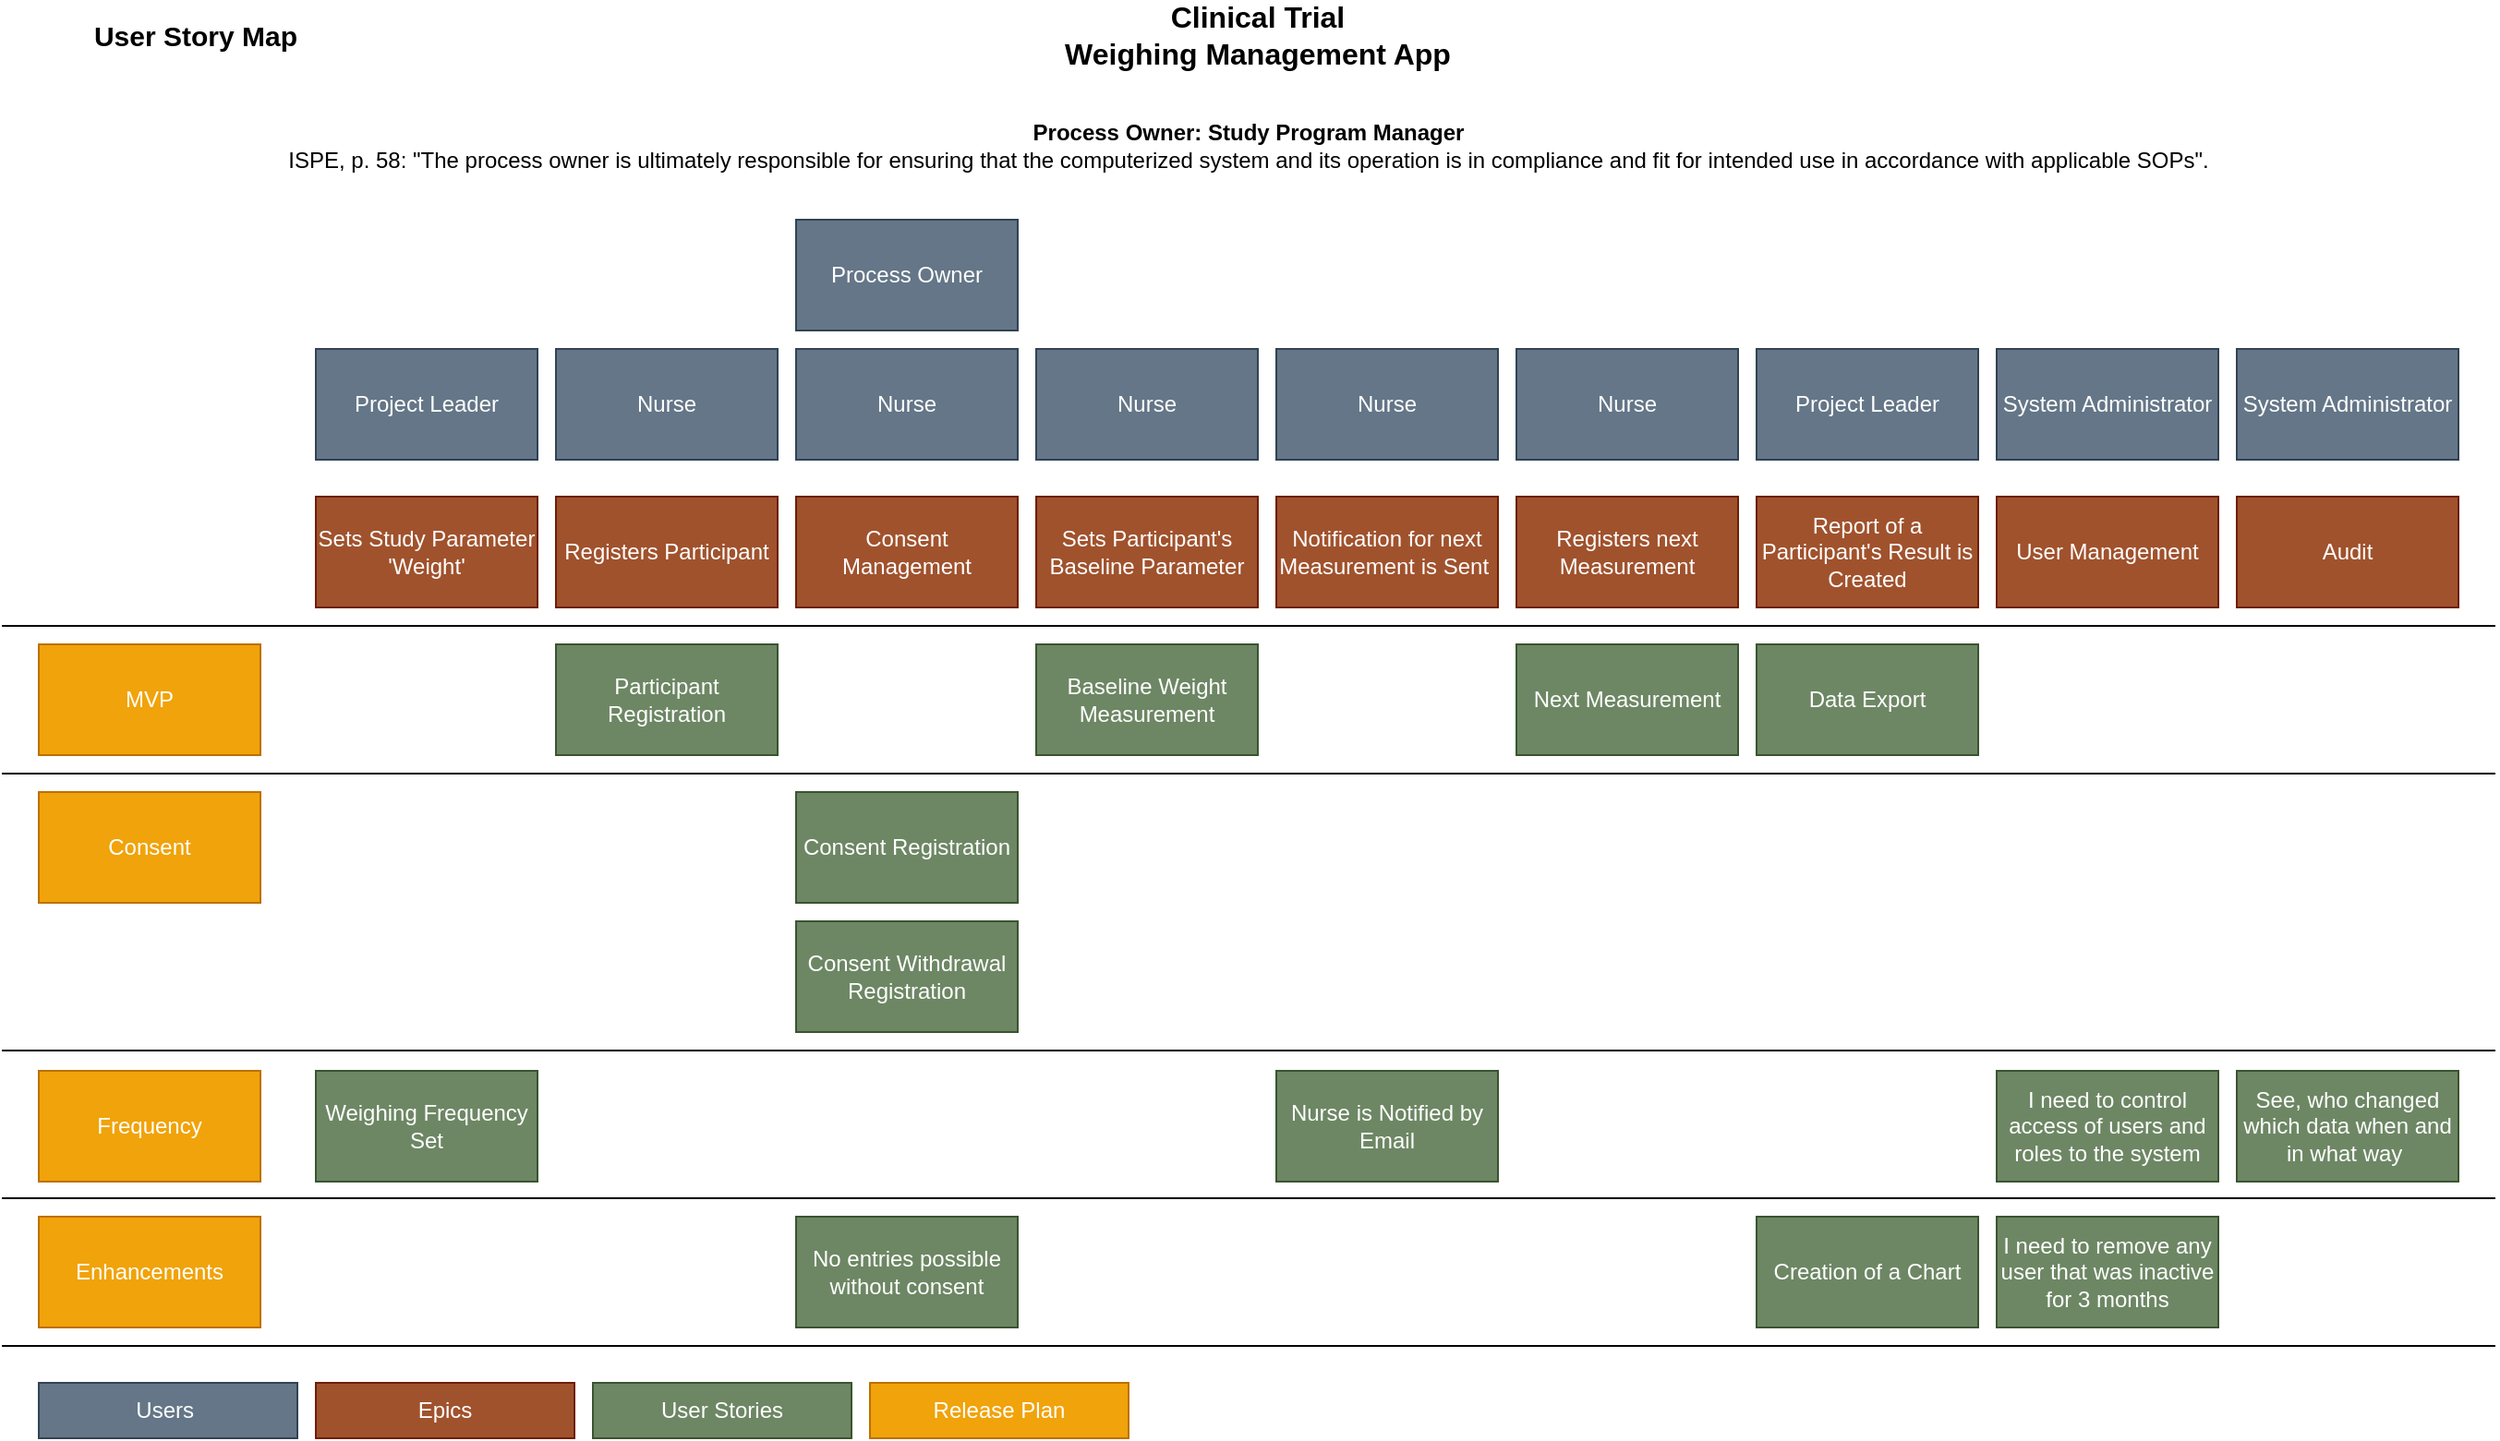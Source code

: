 <mxfile version="13.0.3" type="device"><diagram id="zlla4iGAVIT4KYavv7vl" name="Page-1"><mxGraphModel dx="1469" dy="592" grid="1" gridSize="10" guides="1" tooltips="1" connect="1" arrows="1" fold="1" page="1" pageScale="1" pageWidth="827" pageHeight="1169" math="0" shadow="0"><root><mxCell id="0"/><mxCell id="1" parent="0"/><mxCell id="rQxK1CKFgstgZ-w33M30-1" value="Project Leader" style="rounded=0;whiteSpace=wrap;html=1;fillColor=#647687;strokeColor=#314354;fontColor=#ffffff;" parent="1" vertex="1"><mxGeometry x="180" y="200" width="120" height="60" as="geometry"/></mxCell><mxCell id="rQxK1CKFgstgZ-w33M30-2" value="&lt;font style=&quot;font-size: 16px&quot;&gt;&lt;b&gt;Clinical Trial &lt;br&gt;Weighing Management App&lt;/b&gt;&lt;/font&gt;" style="text;html=1;strokeColor=none;fillColor=none;align=center;verticalAlign=middle;whiteSpace=wrap;rounded=0;" parent="1" vertex="1"><mxGeometry x="580" y="20" width="220" height="20" as="geometry"/></mxCell><mxCell id="rQxK1CKFgstgZ-w33M30-4" value="Registers next Measurement" style="rounded=0;whiteSpace=wrap;html=1;fillColor=#a0522d;strokeColor=#6D1F00;fontColor=#ffffff;" parent="1" vertex="1"><mxGeometry x="830" y="280" width="120" height="60" as="geometry"/></mxCell><mxCell id="rQxK1CKFgstgZ-w33M30-5" value="MVP" style="rounded=0;whiteSpace=wrap;html=1;fillColor=#f0a30a;strokeColor=#BD7000;fontColor=#ffffff;" parent="1" vertex="1"><mxGeometry x="30" y="360" width="120" height="60" as="geometry"/></mxCell><mxCell id="rQxK1CKFgstgZ-w33M30-6" value="Sets Study Parameter 'Weight'" style="rounded=0;whiteSpace=wrap;html=1;fillColor=#a0522d;strokeColor=#6D1F00;fontColor=#ffffff;" parent="1" vertex="1"><mxGeometry x="180" y="280" width="120" height="60" as="geometry"/></mxCell><mxCell id="rQxK1CKFgstgZ-w33M30-7" value="Registers Participant" style="rounded=0;whiteSpace=wrap;html=1;fillColor=#a0522d;strokeColor=#6D1F00;fontColor=#ffffff;" parent="1" vertex="1"><mxGeometry x="310" y="280" width="120" height="60" as="geometry"/></mxCell><mxCell id="rQxK1CKFgstgZ-w33M30-8" value="Consent Management" style="rounded=0;whiteSpace=wrap;html=1;fillColor=#a0522d;strokeColor=#6D1F00;fontColor=#ffffff;" parent="1" vertex="1"><mxGeometry x="440" y="280" width="120" height="60" as="geometry"/></mxCell><mxCell id="rQxK1CKFgstgZ-w33M30-9" value="Sets Participant's Baseline Parameter" style="rounded=0;whiteSpace=wrap;html=1;fillColor=#a0522d;strokeColor=#6D1F00;fontColor=#ffffff;" parent="1" vertex="1"><mxGeometry x="570" y="280" width="120" height="60" as="geometry"/></mxCell><mxCell id="rQxK1CKFgstgZ-w33M30-10" value="Notification for next Measurement is Sent&amp;nbsp;" style="rounded=0;whiteSpace=wrap;html=1;fillColor=#a0522d;strokeColor=#6D1F00;fontColor=#ffffff;" parent="1" vertex="1"><mxGeometry x="700" y="280" width="120" height="60" as="geometry"/></mxCell><mxCell id="rQxK1CKFgstgZ-w33M30-11" value="Report of a Participant's Result is Created" style="rounded=0;whiteSpace=wrap;html=1;fillColor=#a0522d;strokeColor=#6D1F00;fontColor=#ffffff;" parent="1" vertex="1"><mxGeometry x="960" y="280" width="120" height="60" as="geometry"/></mxCell><mxCell id="rQxK1CKFgstgZ-w33M30-12" value="Nurse" style="rounded=0;whiteSpace=wrap;html=1;fillColor=#647687;strokeColor=#314354;fontColor=#ffffff;" parent="1" vertex="1"><mxGeometry x="310" y="200" width="120" height="60" as="geometry"/></mxCell><mxCell id="rQxK1CKFgstgZ-w33M30-13" value="Project Leader" style="rounded=0;whiteSpace=wrap;html=1;fillColor=#647687;strokeColor=#314354;fontColor=#ffffff;" parent="1" vertex="1"><mxGeometry x="960" y="200" width="120" height="60" as="geometry"/></mxCell><mxCell id="rQxK1CKFgstgZ-w33M30-14" value="Nurse" style="rounded=0;whiteSpace=wrap;html=1;fillColor=#647687;strokeColor=#314354;fontColor=#ffffff;" parent="1" vertex="1"><mxGeometry x="440" y="200" width="120" height="60" as="geometry"/></mxCell><mxCell id="rQxK1CKFgstgZ-w33M30-15" value="Nurse" style="rounded=0;whiteSpace=wrap;html=1;fillColor=#647687;strokeColor=#314354;fontColor=#ffffff;" parent="1" vertex="1"><mxGeometry x="570" y="200" width="120" height="60" as="geometry"/></mxCell><mxCell id="rQxK1CKFgstgZ-w33M30-16" value="Nurse" style="rounded=0;whiteSpace=wrap;html=1;fillColor=#647687;strokeColor=#314354;fontColor=#ffffff;" parent="1" vertex="1"><mxGeometry x="700" y="200" width="120" height="60" as="geometry"/></mxCell><mxCell id="rQxK1CKFgstgZ-w33M30-17" value="Nurse" style="rounded=0;whiteSpace=wrap;html=1;fillColor=#647687;strokeColor=#314354;fontColor=#ffffff;" parent="1" vertex="1"><mxGeometry x="830" y="200" width="120" height="60" as="geometry"/></mxCell><mxCell id="rQxK1CKFgstgZ-w33M30-19" value="Frequency" style="rounded=0;whiteSpace=wrap;html=1;fillColor=#f0a30a;strokeColor=#BD7000;fontColor=#ffffff;" parent="1" vertex="1"><mxGeometry x="30" y="591" width="120" height="60" as="geometry"/></mxCell><mxCell id="rQxK1CKFgstgZ-w33M30-20" value="Consent" style="rounded=0;whiteSpace=wrap;html=1;fillColor=#f0a30a;strokeColor=#BD7000;fontColor=#ffffff;" parent="1" vertex="1"><mxGeometry x="30" y="440" width="120" height="60" as="geometry"/></mxCell><mxCell id="rQxK1CKFgstgZ-w33M30-21" value="Participant Registration" style="rounded=0;whiteSpace=wrap;html=1;fillColor=#6d8764;strokeColor=#3A5431;fontColor=#ffffff;" parent="1" vertex="1"><mxGeometry x="310" y="360" width="120" height="60" as="geometry"/></mxCell><mxCell id="rQxK1CKFgstgZ-w33M30-22" value="Baseline Weight Measurement" style="rounded=0;whiteSpace=wrap;html=1;fillColor=#6d8764;strokeColor=#3A5431;fontColor=#ffffff;" parent="1" vertex="1"><mxGeometry x="570" y="360" width="120" height="60" as="geometry"/></mxCell><mxCell id="rQxK1CKFgstgZ-w33M30-24" value="Next Measurement" style="rounded=0;whiteSpace=wrap;html=1;fillColor=#6d8764;strokeColor=#3A5431;fontColor=#ffffff;" parent="1" vertex="1"><mxGeometry x="830" y="360" width="120" height="60" as="geometry"/></mxCell><mxCell id="rQxK1CKFgstgZ-w33M30-25" value="Data Export" style="rounded=0;whiteSpace=wrap;html=1;fillColor=#6d8764;strokeColor=#3A5431;fontColor=#ffffff;" parent="1" vertex="1"><mxGeometry x="960" y="360" width="120" height="60" as="geometry"/></mxCell><mxCell id="rQxK1CKFgstgZ-w33M30-27" value="Consent Registration" style="rounded=0;whiteSpace=wrap;html=1;fillColor=#6d8764;strokeColor=#3A5431;fontColor=#ffffff;" parent="1" vertex="1"><mxGeometry x="440" y="440" width="120" height="60" as="geometry"/></mxCell><mxCell id="rQxK1CKFgstgZ-w33M30-29" value="" style="endArrow=none;html=1;" parent="1" edge="1"><mxGeometry width="50" height="50" relative="1" as="geometry"><mxPoint x="10" y="430" as="sourcePoint"/><mxPoint x="1360" y="430" as="targetPoint"/></mxGeometry></mxCell><mxCell id="rQxK1CKFgstgZ-w33M30-30" value="" style="endArrow=none;html=1;" parent="1" edge="1"><mxGeometry width="50" height="50" relative="1" as="geometry"><mxPoint x="10" y="350" as="sourcePoint"/><mxPoint x="1360" y="350" as="targetPoint"/></mxGeometry></mxCell><mxCell id="rQxK1CKFgstgZ-w33M30-31" value="Consent Withdrawal Registration" style="rounded=0;whiteSpace=wrap;html=1;fillColor=#6d8764;strokeColor=#3A5431;fontColor=#ffffff;" parent="1" vertex="1"><mxGeometry x="440" y="510" width="120" height="60" as="geometry"/></mxCell><mxCell id="rQxK1CKFgstgZ-w33M30-33" value="" style="endArrow=none;html=1;" parent="1" edge="1"><mxGeometry width="50" height="50" relative="1" as="geometry"><mxPoint x="10" y="580" as="sourcePoint"/><mxPoint x="1360" y="580" as="targetPoint"/></mxGeometry></mxCell><mxCell id="rQxK1CKFgstgZ-w33M30-34" value="Weighing Frequency Set" style="rounded=0;whiteSpace=wrap;html=1;fillColor=#6d8764;strokeColor=#3A5431;fontColor=#ffffff;" parent="1" vertex="1"><mxGeometry x="180" y="591" width="120" height="60" as="geometry"/></mxCell><mxCell id="rQxK1CKFgstgZ-w33M30-35" value="Nurse is Notified by Email" style="rounded=0;whiteSpace=wrap;html=1;fillColor=#6d8764;strokeColor=#3A5431;fontColor=#ffffff;" parent="1" vertex="1"><mxGeometry x="700" y="591" width="120" height="60" as="geometry"/></mxCell><mxCell id="rQxK1CKFgstgZ-w33M30-38" value="I need to control access of users and roles to the system" style="rounded=0;whiteSpace=wrap;html=1;fillColor=#6d8764;strokeColor=#3A5431;fontColor=#ffffff;" parent="1" vertex="1"><mxGeometry x="1090" y="591" width="120" height="60" as="geometry"/></mxCell><mxCell id="LydpIN1Hz65hLNLUUXdE-1" value="See, who changed which data when and in what way&amp;nbsp;" style="rounded=0;whiteSpace=wrap;html=1;fillColor=#6d8764;strokeColor=#3A5431;fontColor=#ffffff;" parent="1" vertex="1"><mxGeometry x="1220" y="591" width="120" height="60" as="geometry"/></mxCell><mxCell id="LydpIN1Hz65hLNLUUXdE-3" value="System Administrator" style="rounded=0;whiteSpace=wrap;html=1;fillColor=#647687;strokeColor=#314354;fontColor=#ffffff;" parent="1" vertex="1"><mxGeometry x="1090" y="200" width="120" height="60" as="geometry"/></mxCell><mxCell id="LydpIN1Hz65hLNLUUXdE-5" value="" style="endArrow=none;html=1;" parent="1" edge="1"><mxGeometry width="50" height="50" relative="1" as="geometry"><mxPoint x="10" y="660" as="sourcePoint"/><mxPoint x="1360" y="660" as="targetPoint"/></mxGeometry></mxCell><mxCell id="LydpIN1Hz65hLNLUUXdE-6" value="Enhancements" style="rounded=0;whiteSpace=wrap;html=1;fillColor=#f0a30a;strokeColor=#BD7000;fontColor=#ffffff;" parent="1" vertex="1"><mxGeometry x="30" y="670" width="120" height="60" as="geometry"/></mxCell><mxCell id="LydpIN1Hz65hLNLUUXdE-8" value="" style="endArrow=none;html=1;" parent="1" edge="1"><mxGeometry width="50" height="50" relative="1" as="geometry"><mxPoint x="10" y="740" as="sourcePoint"/><mxPoint x="1360" y="740" as="targetPoint"/></mxGeometry></mxCell><mxCell id="LydpIN1Hz65hLNLUUXdE-13" value="&lt;b&gt;Process Owner: Study Program Manager&lt;/b&gt;&lt;br&gt;ISPE, p. 58: &quot;The process owner is ultimately responsible for ensuring that the computerized system and its operation is in compliance and fit for intended use in accordance with applicable SOPs&quot;." style="text;html=1;strokeColor=none;fillColor=none;align=center;verticalAlign=middle;whiteSpace=wrap;rounded=0;" parent="1" vertex="1"><mxGeometry x="10" y="80" width="1350" height="20" as="geometry"/></mxCell><mxCell id="LydpIN1Hz65hLNLUUXdE-15" value="User Stories" style="rounded=0;whiteSpace=wrap;html=1;fillColor=#6d8764;strokeColor=#3A5431;fontColor=#ffffff;" parent="1" vertex="1"><mxGeometry x="330" y="760" width="140" height="30" as="geometry"/></mxCell><mxCell id="LydpIN1Hz65hLNLUUXdE-17" value="Release Plan" style="rounded=0;whiteSpace=wrap;html=1;fillColor=#f0a30a;strokeColor=#BD7000;fontColor=#ffffff;" parent="1" vertex="1"><mxGeometry x="480" y="760" width="140" height="30" as="geometry"/></mxCell><mxCell id="LydpIN1Hz65hLNLUUXdE-18" value="Epics" style="rounded=0;whiteSpace=wrap;html=1;fillColor=#a0522d;strokeColor=#6D1F00;fontColor=#ffffff;" parent="1" vertex="1"><mxGeometry x="180" y="760" width="140" height="30" as="geometry"/></mxCell><mxCell id="LydpIN1Hz65hLNLUUXdE-20" value="Users&amp;nbsp;" style="rounded=0;whiteSpace=wrap;html=1;fillColor=#647687;strokeColor=#314354;fontColor=#ffffff;" parent="1" vertex="1"><mxGeometry x="30" y="760" width="140" height="30" as="geometry"/></mxCell><mxCell id="LydpIN1Hz65hLNLUUXdE-22" value="No entries possible without consent" style="rounded=0;whiteSpace=wrap;html=1;fillColor=#6d8764;strokeColor=#3A5431;fontColor=#ffffff;" parent="1" vertex="1"><mxGeometry x="440" y="670" width="120" height="60" as="geometry"/></mxCell><mxCell id="LydpIN1Hz65hLNLUUXdE-24" value="User Management" style="rounded=0;whiteSpace=wrap;html=1;fillColor=#a0522d;strokeColor=#6D1F00;fontColor=#ffffff;" parent="1" vertex="1"><mxGeometry x="1090" y="280" width="120" height="60" as="geometry"/></mxCell><mxCell id="LydpIN1Hz65hLNLUUXdE-25" value="I need to remove any user that was inactive for 3 months" style="rounded=0;whiteSpace=wrap;html=1;fillColor=#6d8764;strokeColor=#3A5431;fontColor=#ffffff;" parent="1" vertex="1"><mxGeometry x="1090" y="670" width="120" height="60" as="geometry"/></mxCell><mxCell id="LydpIN1Hz65hLNLUUXdE-26" value="Audit" style="rounded=0;whiteSpace=wrap;html=1;fillColor=#a0522d;strokeColor=#6D1F00;fontColor=#ffffff;" parent="1" vertex="1"><mxGeometry x="1220" y="280" width="120" height="60" as="geometry"/></mxCell><mxCell id="LydpIN1Hz65hLNLUUXdE-27" value="System Administrator" style="rounded=0;whiteSpace=wrap;html=1;fillColor=#647687;strokeColor=#314354;fontColor=#ffffff;" parent="1" vertex="1"><mxGeometry x="1220" y="200" width="120" height="60" as="geometry"/></mxCell><mxCell id="LydpIN1Hz65hLNLUUXdE-28" value="Process Owner" style="rounded=0;whiteSpace=wrap;html=1;fillColor=#647687;strokeColor=#314354;fontColor=#ffffff;" parent="1" vertex="1"><mxGeometry x="440" y="130" width="120" height="60" as="geometry"/></mxCell><mxCell id="AZyB8rdJvc8-s0NtAl3u-1" value="Creation of a Chart&lt;span style=&quot;font-family: monospace ; font-size: 0px&quot;&gt;%3CmxGraphModel%3E%3Croot%3E%3CmxCell%20id%3D%220%22%2F%3E%3CmxCell%20id%3D%221%22%20parent%3D%220%22%2F%3E%3CmxCell%20id%3D%222%22%20value%3D%22Participant%20Registration%22%20style%3D%22rounded%3D0%3BwhiteSpace%3Dwrap%3Bhtml%3D1%3BfillColor%3D%236d8764%3BstrokeColor%3D%233A5431%3BfontColor%3D%23ffffff%3B%22%20vertex%3D%221%22%20parent%3D%221%22%3E%3CmxGeometry%20x%3D%22290%22%20y%3D%22360%22%20width%3D%22120%22%20height%3D%2260%22%20as%3D%22geometry%22%2F%3E%3C%2FmxCell%3E%3C%2Froot%3E%3C%2FmxGraphModel%3E&lt;/span&gt;" style="rounded=0;whiteSpace=wrap;html=1;fillColor=#6d8764;strokeColor=#3A5431;fontColor=#ffffff;" vertex="1" parent="1"><mxGeometry x="960" y="670" width="120" height="60" as="geometry"/></mxCell><mxCell id="AZyB8rdJvc8-s0NtAl3u-2" value="User Story Map" style="text;html=1;strokeColor=none;fillColor=none;align=center;verticalAlign=middle;whiteSpace=wrap;rounded=0;fontSize=15;fontStyle=1" vertex="1" parent="1"><mxGeometry x="30" y="20" width="170" height="20" as="geometry"/></mxCell></root></mxGraphModel></diagram></mxfile>